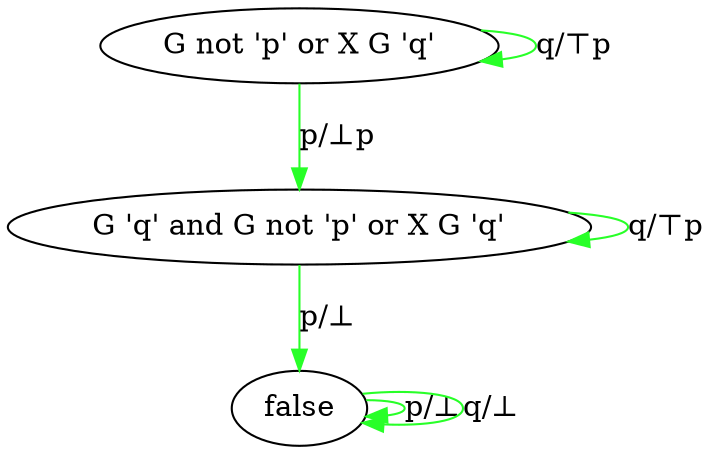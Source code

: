 digraph {
    false [color="#000000"];
    "G 'q' and G not 'p' or X G 'q'" [color="#000000"];
    "G not 'p' or X G 'q'" [color="#000000"];
    false -> false [label="p/⊥"
                   ,color="#28ff28"];
    false -> false [label="q/⊥"
                   ,color="#28ff28"];
    "G 'q' and G not 'p' or X G 'q'" -> false [label="p/⊥"
                                              ,color="#28ff28"];
    "G 'q' and G not 'p' or X G 'q'" -> "G 'q' and G not 'p' or X G 'q'" [label="q/⊤p"
                                                                         ,color="#28ff28"];
    "G not 'p' or X G 'q'" -> "G 'q' and G not 'p' or X G 'q'" [label="p/⊥p"
                                                               ,color="#28ff28"];
    "G not 'p' or X G 'q'" -> "G not 'p' or X G 'q'" [label="q/⊤p"
                                                     ,color="#28ff28"];
}